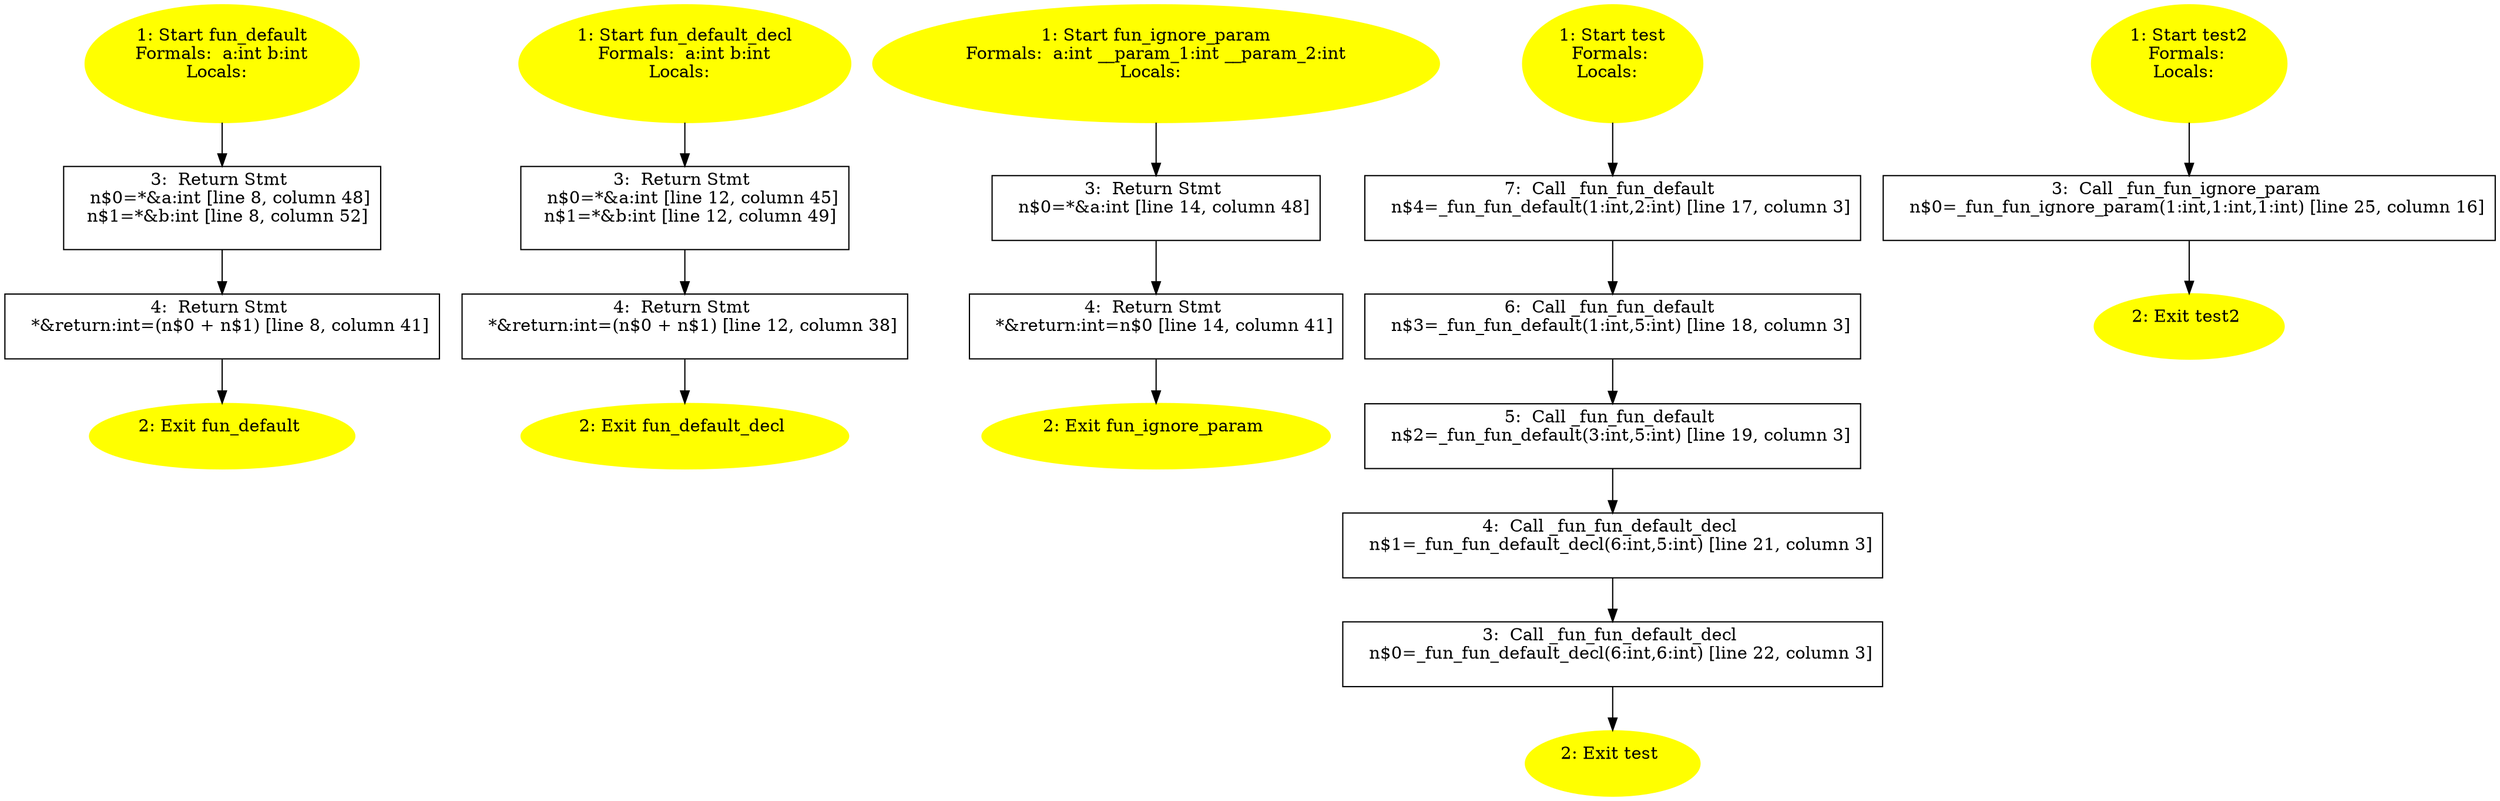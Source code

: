 /* @generated */
digraph cfg {
"fun_default#3756902107033500271.2ec7d2bd4212c5f5_1" [label="1: Start fun_default\nFormals:  a:int b:int\nLocals:  \n  " color=yellow style=filled]
	

	 "fun_default#3756902107033500271.2ec7d2bd4212c5f5_1" -> "fun_default#3756902107033500271.2ec7d2bd4212c5f5_3" ;
"fun_default#3756902107033500271.2ec7d2bd4212c5f5_2" [label="2: Exit fun_default \n  " color=yellow style=filled]
	

"fun_default#3756902107033500271.2ec7d2bd4212c5f5_3" [label="3:  Return Stmt \n   n$0=*&a:int [line 8, column 48]\n  n$1=*&b:int [line 8, column 52]\n " shape="box"]
	

	 "fun_default#3756902107033500271.2ec7d2bd4212c5f5_3" -> "fun_default#3756902107033500271.2ec7d2bd4212c5f5_4" ;
"fun_default#3756902107033500271.2ec7d2bd4212c5f5_4" [label="4:  Return Stmt \n   *&return:int=(n$0 + n$1) [line 8, column 41]\n " shape="box"]
	

	 "fun_default#3756902107033500271.2ec7d2bd4212c5f5_4" -> "fun_default#3756902107033500271.2ec7d2bd4212c5f5_2" ;
"fun_default_decl#2242811051034255.cfa4c1bed9f6b813_1" [label="1: Start fun_default_decl\nFormals:  a:int b:int\nLocals:  \n  " color=yellow style=filled]
	

	 "fun_default_decl#2242811051034255.cfa4c1bed9f6b813_1" -> "fun_default_decl#2242811051034255.cfa4c1bed9f6b813_3" ;
"fun_default_decl#2242811051034255.cfa4c1bed9f6b813_2" [label="2: Exit fun_default_decl \n  " color=yellow style=filled]
	

"fun_default_decl#2242811051034255.cfa4c1bed9f6b813_3" [label="3:  Return Stmt \n   n$0=*&a:int [line 12, column 45]\n  n$1=*&b:int [line 12, column 49]\n " shape="box"]
	

	 "fun_default_decl#2242811051034255.cfa4c1bed9f6b813_3" -> "fun_default_decl#2242811051034255.cfa4c1bed9f6b813_4" ;
"fun_default_decl#2242811051034255.cfa4c1bed9f6b813_4" [label="4:  Return Stmt \n   *&return:int=(n$0 + n$1) [line 12, column 38]\n " shape="box"]
	

	 "fun_default_decl#2242811051034255.cfa4c1bed9f6b813_4" -> "fun_default_decl#2242811051034255.cfa4c1bed9f6b813_2" ;
"fun_ignore_param#1694592054108353.f4a6287781e779df_1" [label="1: Start fun_ignore_param\nFormals:  a:int __param_1:int __param_2:int\nLocals:  \n  " color=yellow style=filled]
	

	 "fun_ignore_param#1694592054108353.f4a6287781e779df_1" -> "fun_ignore_param#1694592054108353.f4a6287781e779df_3" ;
"fun_ignore_param#1694592054108353.f4a6287781e779df_2" [label="2: Exit fun_ignore_param \n  " color=yellow style=filled]
	

"fun_ignore_param#1694592054108353.f4a6287781e779df_3" [label="3:  Return Stmt \n   n$0=*&a:int [line 14, column 48]\n " shape="box"]
	

	 "fun_ignore_param#1694592054108353.f4a6287781e779df_3" -> "fun_ignore_param#1694592054108353.f4a6287781e779df_4" ;
"fun_ignore_param#1694592054108353.f4a6287781e779df_4" [label="4:  Return Stmt \n   *&return:int=n$0 [line 14, column 41]\n " shape="box"]
	

	 "fun_ignore_param#1694592054108353.f4a6287781e779df_4" -> "fun_ignore_param#1694592054108353.f4a6287781e779df_2" ;
"test#18241244337164948030.afc14f193ad97442_1" [label="1: Start test\nFormals: \nLocals:  \n  " color=yellow style=filled]
	

	 "test#18241244337164948030.afc14f193ad97442_1" -> "test#18241244337164948030.afc14f193ad97442_7" ;
"test#18241244337164948030.afc14f193ad97442_2" [label="2: Exit test \n  " color=yellow style=filled]
	

"test#18241244337164948030.afc14f193ad97442_3" [label="3:  Call _fun_fun_default_decl \n   n$0=_fun_fun_default_decl(6:int,6:int) [line 22, column 3]\n " shape="box"]
	

	 "test#18241244337164948030.afc14f193ad97442_3" -> "test#18241244337164948030.afc14f193ad97442_2" ;
"test#18241244337164948030.afc14f193ad97442_4" [label="4:  Call _fun_fun_default_decl \n   n$1=_fun_fun_default_decl(6:int,5:int) [line 21, column 3]\n " shape="box"]
	

	 "test#18241244337164948030.afc14f193ad97442_4" -> "test#18241244337164948030.afc14f193ad97442_3" ;
"test#18241244337164948030.afc14f193ad97442_5" [label="5:  Call _fun_fun_default \n   n$2=_fun_fun_default(3:int,5:int) [line 19, column 3]\n " shape="box"]
	

	 "test#18241244337164948030.afc14f193ad97442_5" -> "test#18241244337164948030.afc14f193ad97442_4" ;
"test#18241244337164948030.afc14f193ad97442_6" [label="6:  Call _fun_fun_default \n   n$3=_fun_fun_default(1:int,5:int) [line 18, column 3]\n " shape="box"]
	

	 "test#18241244337164948030.afc14f193ad97442_6" -> "test#18241244337164948030.afc14f193ad97442_5" ;
"test#18241244337164948030.afc14f193ad97442_7" [label="7:  Call _fun_fun_default \n   n$4=_fun_fun_default(1:int,2:int) [line 17, column 3]\n " shape="box"]
	

	 "test#18241244337164948030.afc14f193ad97442_7" -> "test#18241244337164948030.afc14f193ad97442_6" ;
"test2#3587805488049044947.69e45cfdc4e36a6f_1" [label="1: Start test2\nFormals: \nLocals:  \n  " color=yellow style=filled]
	

	 "test2#3587805488049044947.69e45cfdc4e36a6f_1" -> "test2#3587805488049044947.69e45cfdc4e36a6f_3" ;
"test2#3587805488049044947.69e45cfdc4e36a6f_2" [label="2: Exit test2 \n  " color=yellow style=filled]
	

"test2#3587805488049044947.69e45cfdc4e36a6f_3" [label="3:  Call _fun_fun_ignore_param \n   n$0=_fun_fun_ignore_param(1:int,1:int,1:int) [line 25, column 16]\n " shape="box"]
	

	 "test2#3587805488049044947.69e45cfdc4e36a6f_3" -> "test2#3587805488049044947.69e45cfdc4e36a6f_2" ;
}
